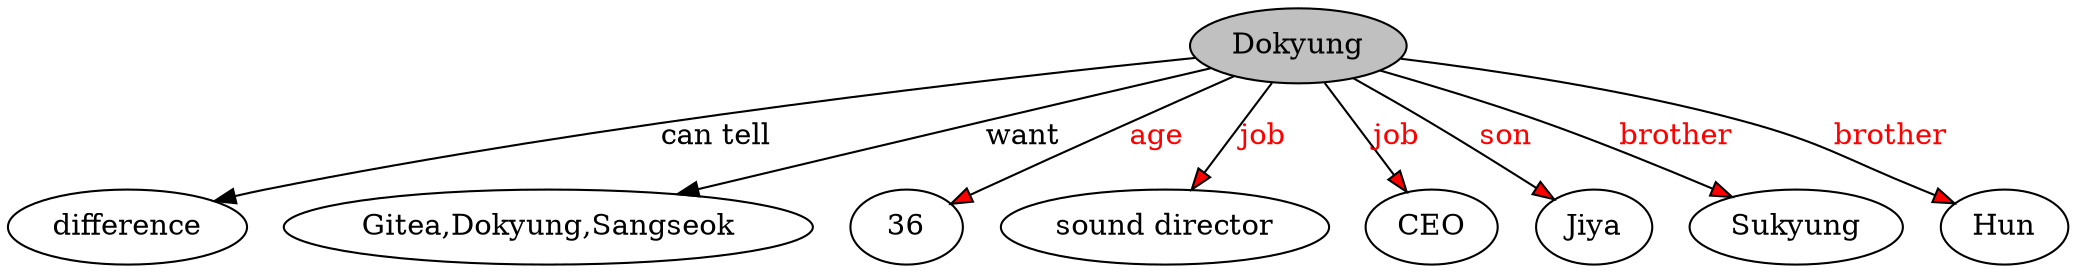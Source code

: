 // The Round Table
digraph {
	0 [label=Dokyung fillcolor=gray style=filled]
	1 [label=difference]
	0 -> 1 [label="can tell"]
	2 [label="Gitea,Dokyung,Sangseok"]
	0 -> 2 [label=want]
	3 [label=36]
	0 -> 3 [label=age fillcolor=red fontcolor=red style=filled]
	4 [label="sound director"]
	0 -> 4 [label=job fillcolor=red fontcolor=red style=filled]
	5 [label=CEO]
	0 -> 5 [label=job fillcolor=red fontcolor=red style=filled]
	6 [label=Jiya]
	0 -> 6 [label=son fillcolor=red fontcolor=red style=filled]
	7 [label=Sukyung]
	0 -> 7 [label=brother fillcolor=red fontcolor=red style=filled]
	8 [label=Hun]
	0 -> 8 [label=brother fillcolor=red fontcolor=red style=filled]
}
